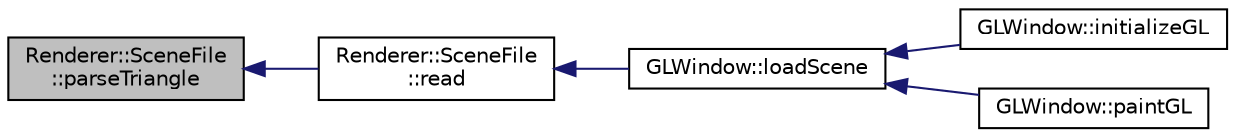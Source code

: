 digraph "Renderer::SceneFile::parseTriangle"
{
  edge [fontname="Helvetica",fontsize="10",labelfontname="Helvetica",labelfontsize="10"];
  node [fontname="Helvetica",fontsize="10",shape=record];
  rankdir="LR";
  Node1 [label="Renderer::SceneFile\l::parseTriangle",height=0.2,width=0.4,color="black", fillcolor="grey75", style="filled", fontcolor="black"];
  Node1 -> Node2 [dir="back",color="midnightblue",fontsize="10",style="solid",fontname="Helvetica"];
  Node2 [label="Renderer::SceneFile\l::read",height=0.2,width=0.4,color="black", fillcolor="white", style="filled",URL="$class_renderer_1_1_scene_file.html#a615a08298e12eec3794cd80ba687c127",tooltip="reads the system path stored in m_sceneFile "];
  Node2 -> Node3 [dir="back",color="midnightblue",fontsize="10",style="solid",fontname="Helvetica"];
  Node3 [label="GLWindow::loadScene",height=0.2,width=0.4,color="black", fillcolor="white", style="filled",URL="$class_g_l_window.html#aed7b270f88867c428887e7c43145988b"];
  Node3 -> Node4 [dir="back",color="midnightblue",fontsize="10",style="solid",fontname="Helvetica"];
  Node4 [label="GLWindow::initializeGL",height=0.2,width=0.4,color="black", fillcolor="white", style="filled",URL="$class_g_l_window.html#a39e39761cd7323806917a217cc7caea5",tooltip="The following methods must be implimented in the sub class this is called when the window is created..."];
  Node3 -> Node5 [dir="back",color="midnightblue",fontsize="10",style="solid",fontname="Helvetica"];
  Node5 [label="GLWindow::paintGL",height=0.2,width=0.4,color="black", fillcolor="white", style="filled",URL="$class_g_l_window.html#a9bd2503dd5f812c10a9481f22ecd3403",tooltip="this is the main gl drawing routine which is called whenever the window needs to be re-drawn ..."];
}
